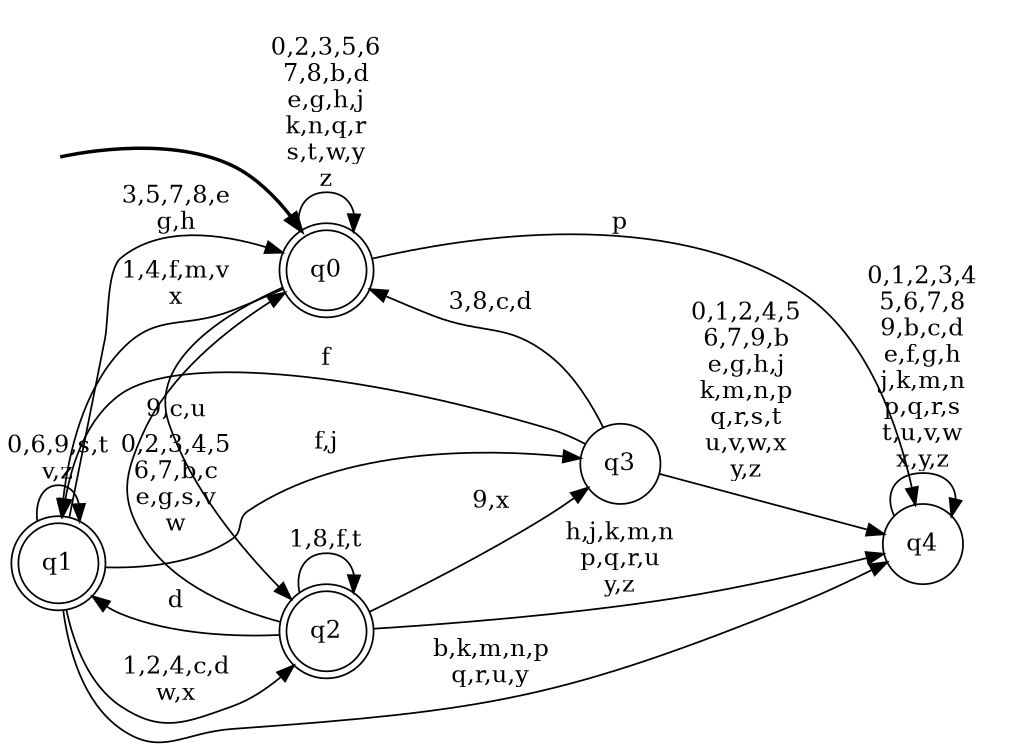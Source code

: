 digraph BlueStar {
__start0 [style = invis, shape = none, label = "", width = 0, height = 0];

rankdir=LR;
size="8,5";

s0 [style="rounded,filled", color="black", fillcolor="white" shape="doublecircle", label="q0"];
s1 [style="rounded,filled", color="black", fillcolor="white" shape="doublecircle", label="q1"];
s2 [style="rounded,filled", color="black", fillcolor="white" shape="doublecircle", label="q2"];
s3 [style="filled", color="black", fillcolor="white" shape="circle", label="q3"];
s4 [style="filled", color="black", fillcolor="white" shape="circle", label="q4"];
subgraph cluster_main { 
	graph [pad=".75", ranksep="0.15", nodesep="0.15"];
	 style=invis; 
	__start0 -> s0 [penwidth=2];
}
s0 -> s0 [label="0,2,3,5,6\n7,8,b,d\ne,g,h,j\nk,n,q,r\ns,t,w,y\nz"];
s0 -> s1 [label="1,4,f,m,v\nx"];
s0 -> s2 [label="9,c,u"];
s0 -> s4 [label="p"];
s1 -> s0 [label="3,5,7,8,e\ng,h"];
s1 -> s1 [label="0,6,9,s,t\nv,z"];
s1 -> s2 [label="1,2,4,c,d\nw,x"];
s1 -> s3 [label="f,j"];
s1 -> s4 [label="b,k,m,n,p\nq,r,u,y"];
s2 -> s0 [label="0,2,3,4,5\n6,7,b,c\ne,g,s,v\nw"];
s2 -> s1 [label="d"];
s2 -> s2 [label="1,8,f,t"];
s2 -> s3 [label="9,x"];
s2 -> s4 [label="h,j,k,m,n\np,q,r,u\ny,z"];
s3 -> s0 [label="3,8,c,d"];
s3 -> s1 [label="f"];
s3 -> s4 [label="0,1,2,4,5\n6,7,9,b\ne,g,h,j\nk,m,n,p\nq,r,s,t\nu,v,w,x\ny,z"];
s4 -> s4 [label="0,1,2,3,4\n5,6,7,8\n9,b,c,d\ne,f,g,h\nj,k,m,n\np,q,r,s\nt,u,v,w\nx,y,z"];

}